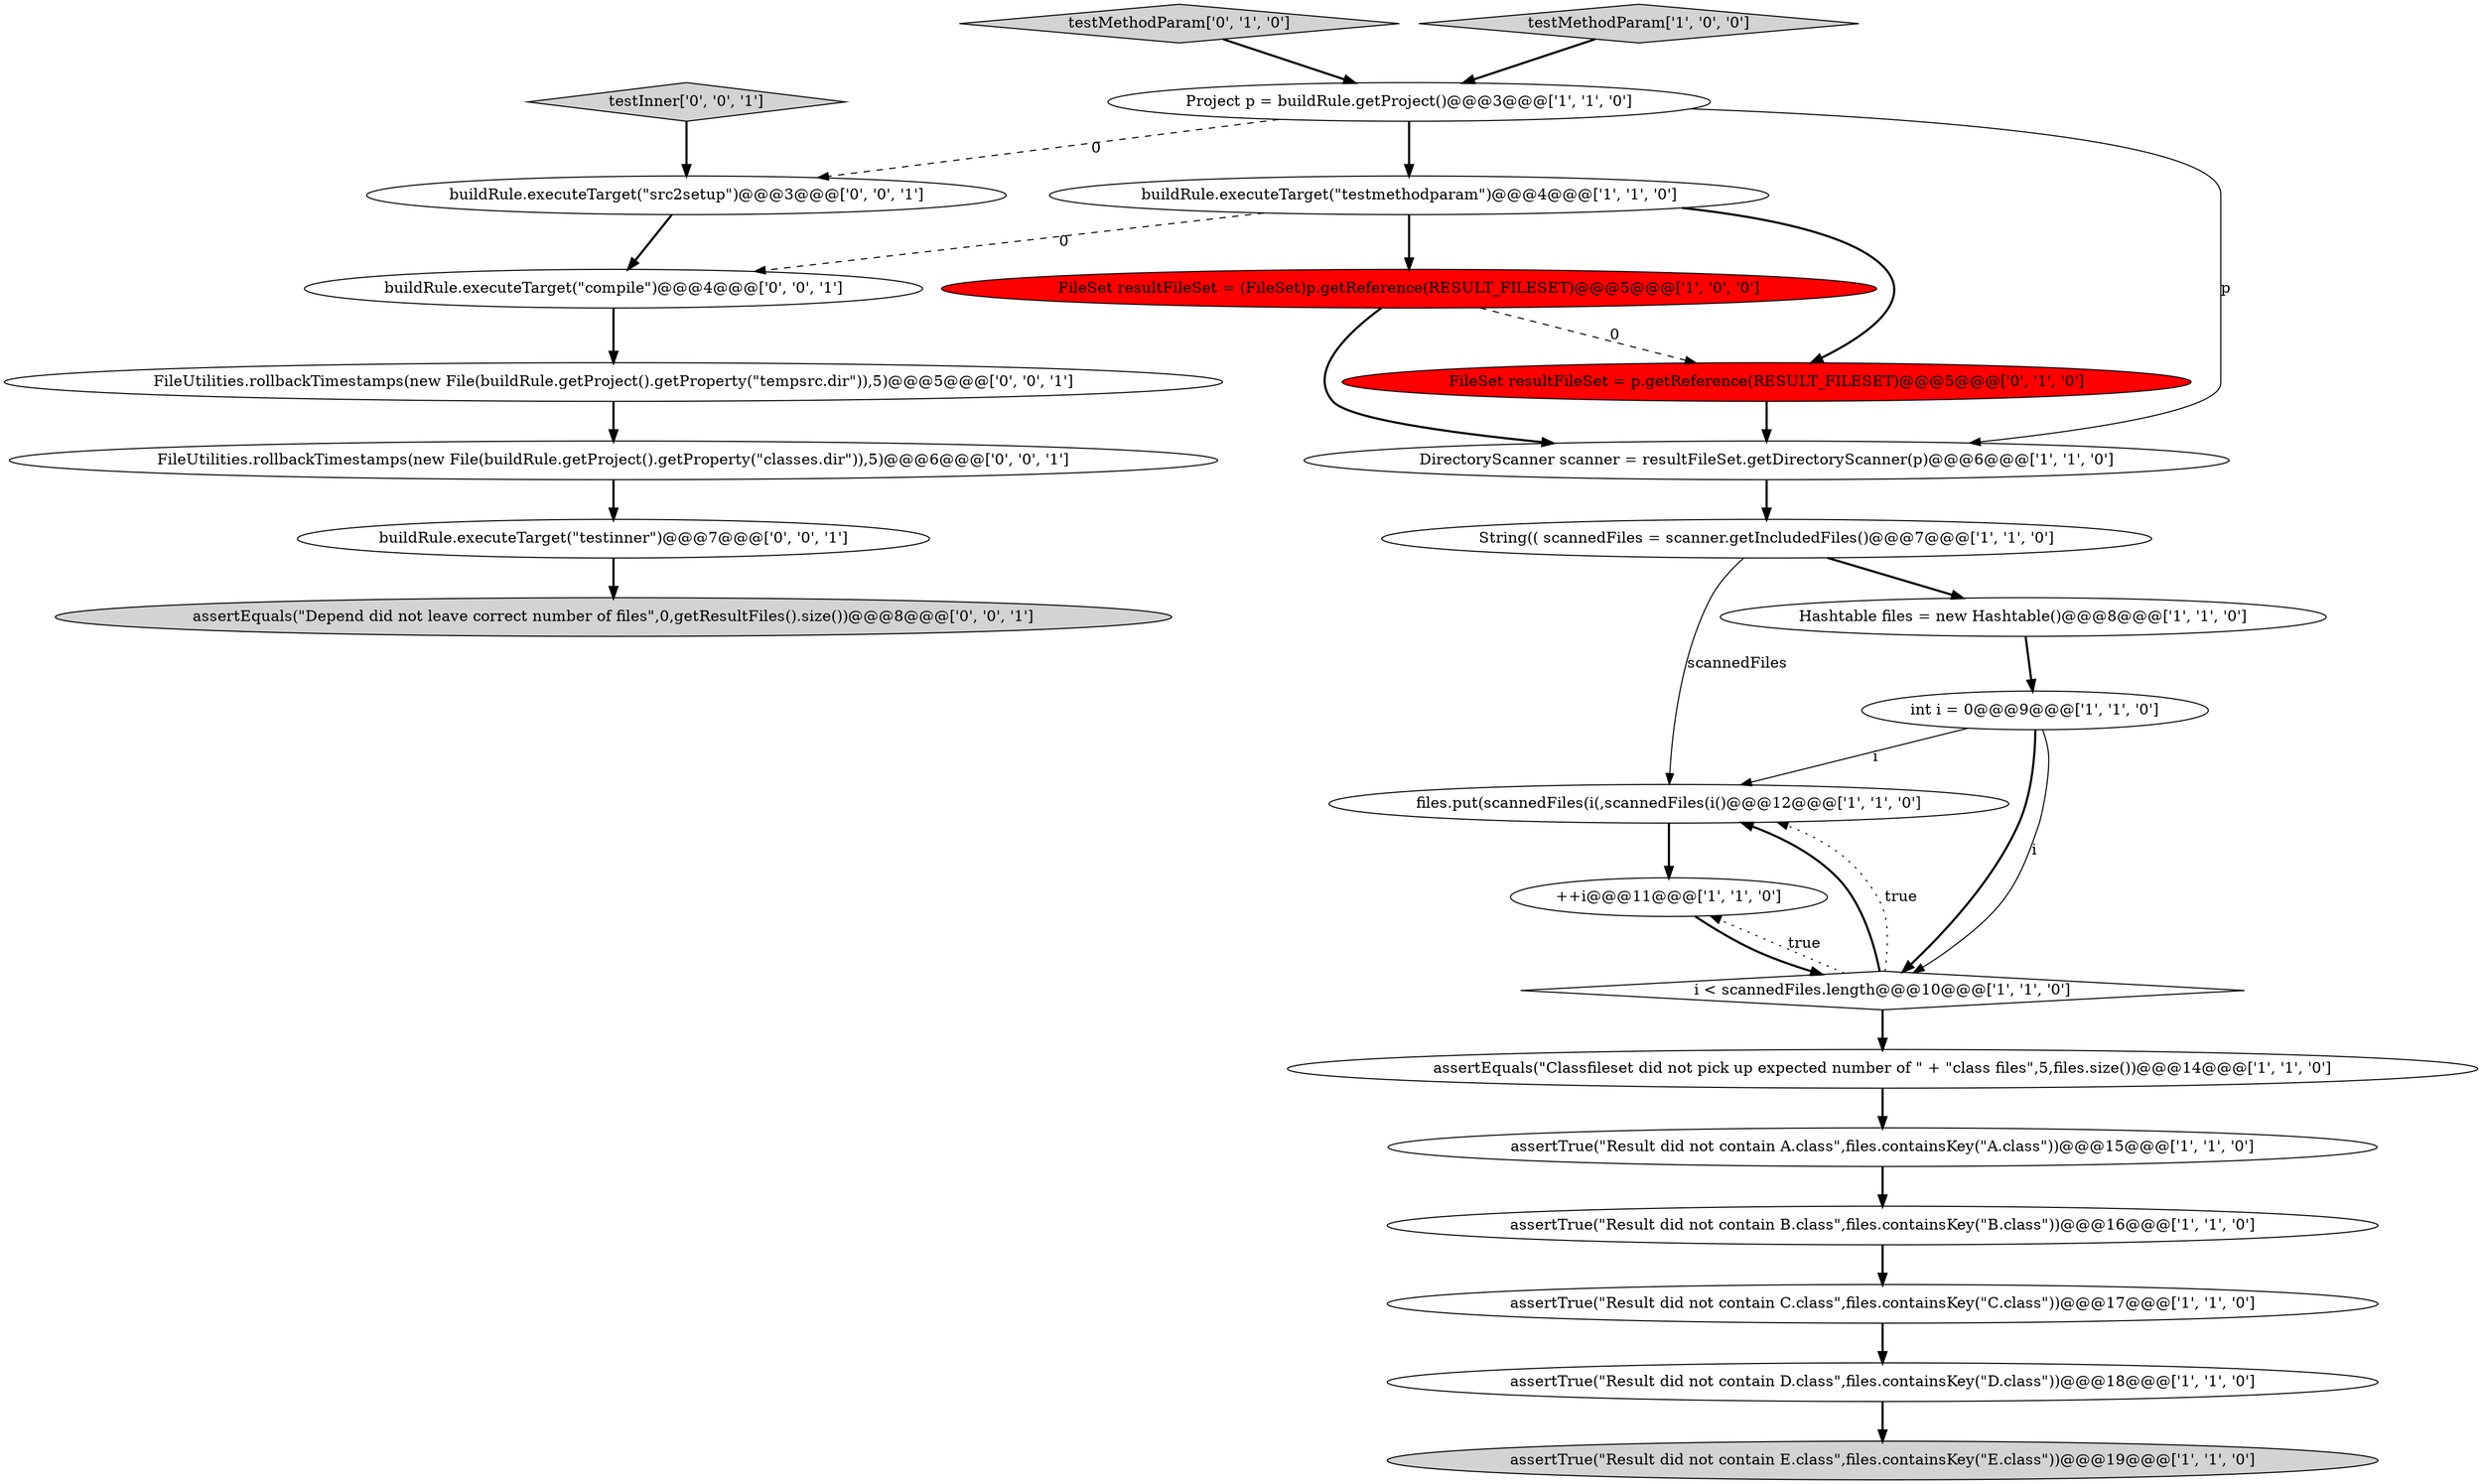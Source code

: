 digraph {
8 [style = filled, label = "files.put(scannedFiles(i(,scannedFiles(i()@@@12@@@['1', '1', '0']", fillcolor = white, shape = ellipse image = "AAA0AAABBB1BBB"];
16 [style = filled, label = "assertTrue(\"Result did not contain D.class\",files.containsKey(\"D.class\"))@@@18@@@['1', '1', '0']", fillcolor = white, shape = ellipse image = "AAA0AAABBB1BBB"];
13 [style = filled, label = "buildRule.executeTarget(\"testmethodparam\")@@@4@@@['1', '1', '0']", fillcolor = white, shape = ellipse image = "AAA0AAABBB1BBB"];
24 [style = filled, label = "testInner['0', '0', '1']", fillcolor = lightgray, shape = diamond image = "AAA0AAABBB3BBB"];
1 [style = filled, label = "Project p = buildRule.getProject()@@@3@@@['1', '1', '0']", fillcolor = white, shape = ellipse image = "AAA0AAABBB1BBB"];
21 [style = filled, label = "assertEquals(\"Depend did not leave correct number of files\",0,getResultFiles().size())@@@8@@@['0', '0', '1']", fillcolor = lightgray, shape = ellipse image = "AAA0AAABBB3BBB"];
25 [style = filled, label = "buildRule.executeTarget(\"compile\")@@@4@@@['0', '0', '1']", fillcolor = white, shape = ellipse image = "AAA0AAABBB3BBB"];
9 [style = filled, label = "FileSet resultFileSet = (FileSet)p.getReference(RESULT_FILESET)@@@5@@@['1', '0', '0']", fillcolor = red, shape = ellipse image = "AAA1AAABBB1BBB"];
22 [style = filled, label = "FileUtilities.rollbackTimestamps(new File(buildRule.getProject().getProperty(\"tempsrc.dir\")),5)@@@5@@@['0', '0', '1']", fillcolor = white, shape = ellipse image = "AAA0AAABBB3BBB"];
11 [style = filled, label = "Hashtable files = new Hashtable()@@@8@@@['1', '1', '0']", fillcolor = white, shape = ellipse image = "AAA0AAABBB1BBB"];
18 [style = filled, label = "testMethodParam['0', '1', '0']", fillcolor = lightgray, shape = diamond image = "AAA0AAABBB2BBB"];
5 [style = filled, label = "assertTrue(\"Result did not contain E.class\",files.containsKey(\"E.class\"))@@@19@@@['1', '1', '0']", fillcolor = lightgray, shape = ellipse image = "AAA0AAABBB1BBB"];
10 [style = filled, label = "++i@@@11@@@['1', '1', '0']", fillcolor = white, shape = ellipse image = "AAA0AAABBB1BBB"];
19 [style = filled, label = "buildRule.executeTarget(\"src2setup\")@@@3@@@['0', '0', '1']", fillcolor = white, shape = ellipse image = "AAA0AAABBB3BBB"];
23 [style = filled, label = "buildRule.executeTarget(\"testinner\")@@@7@@@['0', '0', '1']", fillcolor = white, shape = ellipse image = "AAA0AAABBB3BBB"];
14 [style = filled, label = "DirectoryScanner scanner = resultFileSet.getDirectoryScanner(p)@@@6@@@['1', '1', '0']", fillcolor = white, shape = ellipse image = "AAA0AAABBB1BBB"];
20 [style = filled, label = "FileUtilities.rollbackTimestamps(new File(buildRule.getProject().getProperty(\"classes.dir\")),5)@@@6@@@['0', '0', '1']", fillcolor = white, shape = ellipse image = "AAA0AAABBB3BBB"];
3 [style = filled, label = "i < scannedFiles.length@@@10@@@['1', '1', '0']", fillcolor = white, shape = diamond image = "AAA0AAABBB1BBB"];
4 [style = filled, label = "assertEquals(\"Classfileset did not pick up expected number of \" + \"class files\",5,files.size())@@@14@@@['1', '1', '0']", fillcolor = white, shape = ellipse image = "AAA0AAABBB1BBB"];
12 [style = filled, label = "assertTrue(\"Result did not contain C.class\",files.containsKey(\"C.class\"))@@@17@@@['1', '1', '0']", fillcolor = white, shape = ellipse image = "AAA0AAABBB1BBB"];
6 [style = filled, label = "int i = 0@@@9@@@['1', '1', '0']", fillcolor = white, shape = ellipse image = "AAA0AAABBB1BBB"];
2 [style = filled, label = "String(( scannedFiles = scanner.getIncludedFiles()@@@7@@@['1', '1', '0']", fillcolor = white, shape = ellipse image = "AAA0AAABBB1BBB"];
0 [style = filled, label = "assertTrue(\"Result did not contain A.class\",files.containsKey(\"A.class\"))@@@15@@@['1', '1', '0']", fillcolor = white, shape = ellipse image = "AAA0AAABBB1BBB"];
7 [style = filled, label = "assertTrue(\"Result did not contain B.class\",files.containsKey(\"B.class\"))@@@16@@@['1', '1', '0']", fillcolor = white, shape = ellipse image = "AAA0AAABBB1BBB"];
17 [style = filled, label = "FileSet resultFileSet = p.getReference(RESULT_FILESET)@@@5@@@['0', '1', '0']", fillcolor = red, shape = ellipse image = "AAA1AAABBB2BBB"];
15 [style = filled, label = "testMethodParam['1', '0', '0']", fillcolor = lightgray, shape = diamond image = "AAA0AAABBB1BBB"];
6->3 [style = bold, label=""];
8->10 [style = bold, label=""];
24->19 [style = bold, label=""];
25->22 [style = bold, label=""];
7->12 [style = bold, label=""];
11->6 [style = bold, label=""];
3->10 [style = dotted, label="true"];
1->19 [style = dashed, label="0"];
10->3 [style = bold, label=""];
2->8 [style = solid, label="scannedFiles"];
12->16 [style = bold, label=""];
13->25 [style = dashed, label="0"];
1->14 [style = solid, label="p"];
3->4 [style = bold, label=""];
1->13 [style = bold, label=""];
6->8 [style = solid, label="i"];
19->25 [style = bold, label=""];
4->0 [style = bold, label=""];
0->7 [style = bold, label=""];
13->17 [style = bold, label=""];
20->23 [style = bold, label=""];
18->1 [style = bold, label=""];
22->20 [style = bold, label=""];
23->21 [style = bold, label=""];
17->14 [style = bold, label=""];
3->8 [style = bold, label=""];
9->17 [style = dashed, label="0"];
9->14 [style = bold, label=""];
16->5 [style = bold, label=""];
14->2 [style = bold, label=""];
13->9 [style = bold, label=""];
3->8 [style = dotted, label="true"];
2->11 [style = bold, label=""];
6->3 [style = solid, label="i"];
15->1 [style = bold, label=""];
}
